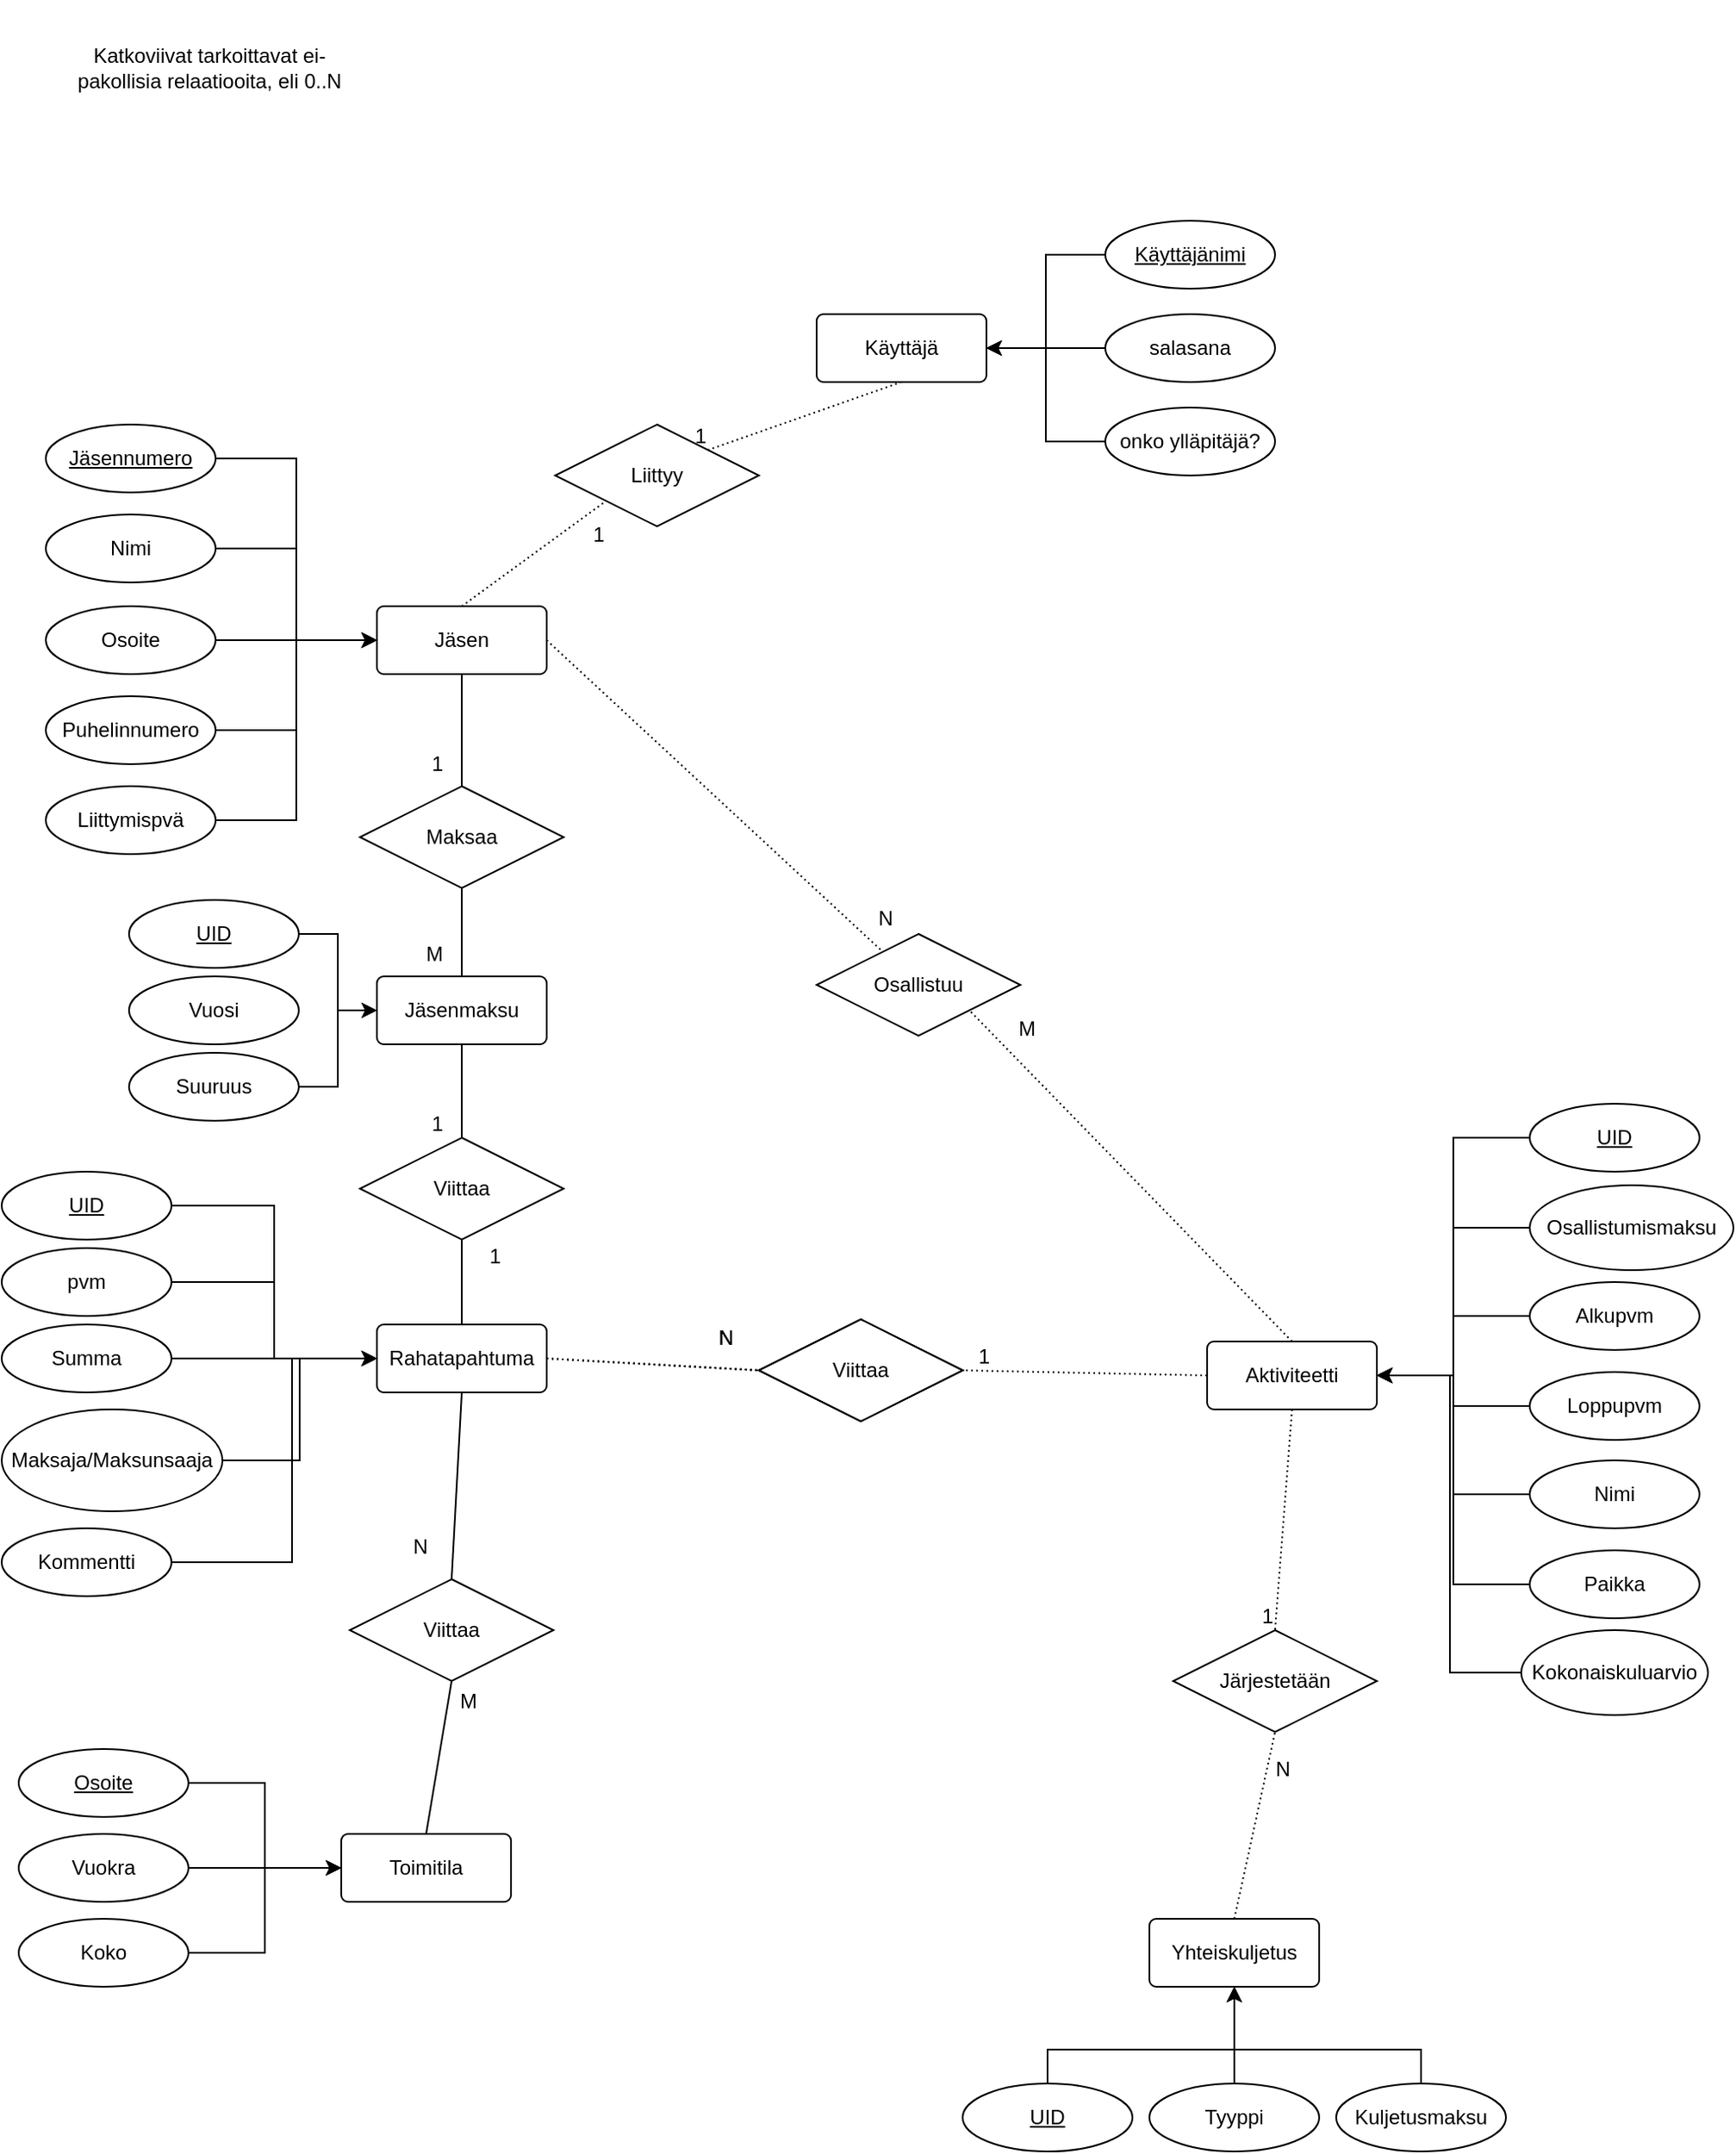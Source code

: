 <mxfile version="15.3.8" type="github">
  <diagram id="R2lEEEUBdFMjLlhIrx00" name="ER Malli">
    <mxGraphModel dx="2370" dy="1240" grid="1" gridSize="10" guides="1" tooltips="1" connect="1" arrows="1" fold="1" page="1" pageScale="1" pageWidth="1169" pageHeight="1654" math="0" shadow="0" extFonts="Permanent Marker^https://fonts.googleapis.com/css?family=Permanent+Marker">
      <root>
        <mxCell id="0" />
        <mxCell id="1" parent="0" />
        <mxCell id="zFyLHHzCs4TzFvDmoegh-64" value="Liittyy" style="shape=rhombus;perimeter=rhombusPerimeter;whiteSpace=wrap;html=1;align=center;" vertex="1" parent="1">
          <mxGeometry x="386" y="300" width="120" height="60" as="geometry" />
        </mxCell>
        <mxCell id="zFyLHHzCs4TzFvDmoegh-57" value="Viittaa" style="shape=rhombus;perimeter=rhombusPerimeter;whiteSpace=wrap;html=1;align=center;" vertex="1" parent="1">
          <mxGeometry x="265" y="980" width="120" height="60" as="geometry" />
        </mxCell>
        <mxCell id="zFyLHHzCs4TzFvDmoegh-4" value="" style="group" vertex="1" connectable="0" parent="1">
          <mxGeometry x="770" y="700" width="310" height="360" as="geometry" />
        </mxCell>
        <mxCell id="cWKgkjVp8EU27pou5Kx9-12" value="&lt;div&gt;Aktiviteetti&lt;/div&gt;" style="rounded=1;arcSize=10;whiteSpace=wrap;html=1;align=center;" parent="zFyLHHzCs4TzFvDmoegh-4" vertex="1">
          <mxGeometry y="140" width="100" height="40" as="geometry" />
        </mxCell>
        <mxCell id="cWKgkjVp8EU27pou5Kx9-54" style="edgeStyle=orthogonalEdgeStyle;rounded=0;orthogonalLoop=1;jettySize=auto;html=1;entryX=1;entryY=0.5;entryDx=0;entryDy=0;" parent="zFyLHHzCs4TzFvDmoegh-4" source="cWKgkjVp8EU27pou5Kx9-33" target="cWKgkjVp8EU27pou5Kx9-12" edge="1">
          <mxGeometry relative="1" as="geometry" />
        </mxCell>
        <mxCell id="cWKgkjVp8EU27pou5Kx9-33" value="Alkupvm" style="ellipse;whiteSpace=wrap;html=1;align=center;" parent="zFyLHHzCs4TzFvDmoegh-4" vertex="1">
          <mxGeometry x="190" y="105" width="100" height="40" as="geometry" />
        </mxCell>
        <mxCell id="cWKgkjVp8EU27pou5Kx9-55" style="edgeStyle=orthogonalEdgeStyle;rounded=0;orthogonalLoop=1;jettySize=auto;html=1;" parent="zFyLHHzCs4TzFvDmoegh-4" source="cWKgkjVp8EU27pou5Kx9-34" target="cWKgkjVp8EU27pou5Kx9-12" edge="1">
          <mxGeometry relative="1" as="geometry">
            <mxPoint x="120" y="190" as="targetPoint" />
          </mxGeometry>
        </mxCell>
        <mxCell id="cWKgkjVp8EU27pou5Kx9-34" value="Loppupvm" style="ellipse;whiteSpace=wrap;html=1;align=center;" parent="zFyLHHzCs4TzFvDmoegh-4" vertex="1">
          <mxGeometry x="190" y="158" width="100" height="40" as="geometry" />
        </mxCell>
        <mxCell id="cWKgkjVp8EU27pou5Kx9-56" style="edgeStyle=orthogonalEdgeStyle;rounded=0;orthogonalLoop=1;jettySize=auto;html=1;entryX=1;entryY=0.5;entryDx=0;entryDy=0;" parent="zFyLHHzCs4TzFvDmoegh-4" source="cWKgkjVp8EU27pou5Kx9-36" target="cWKgkjVp8EU27pou5Kx9-12" edge="1">
          <mxGeometry relative="1" as="geometry" />
        </mxCell>
        <mxCell id="cWKgkjVp8EU27pou5Kx9-36" value="Nimi" style="ellipse;whiteSpace=wrap;html=1;align=center;" parent="zFyLHHzCs4TzFvDmoegh-4" vertex="1">
          <mxGeometry x="190" y="210" width="100" height="40" as="geometry" />
        </mxCell>
        <mxCell id="cWKgkjVp8EU27pou5Kx9-57" style="edgeStyle=orthogonalEdgeStyle;rounded=0;orthogonalLoop=1;jettySize=auto;html=1;entryX=1;entryY=0.5;entryDx=0;entryDy=0;" parent="zFyLHHzCs4TzFvDmoegh-4" source="cWKgkjVp8EU27pou5Kx9-37" target="cWKgkjVp8EU27pou5Kx9-12" edge="1">
          <mxGeometry relative="1" as="geometry" />
        </mxCell>
        <mxCell id="cWKgkjVp8EU27pou5Kx9-37" value="Paikka" style="ellipse;whiteSpace=wrap;html=1;align=center;" parent="zFyLHHzCs4TzFvDmoegh-4" vertex="1">
          <mxGeometry x="190" y="263" width="100" height="40" as="geometry" />
        </mxCell>
        <mxCell id="cWKgkjVp8EU27pou5Kx9-50" style="edgeStyle=orthogonalEdgeStyle;rounded=0;orthogonalLoop=1;jettySize=auto;html=1;entryX=1;entryY=0.5;entryDx=0;entryDy=0;" parent="zFyLHHzCs4TzFvDmoegh-4" source="cWKgkjVp8EU27pou5Kx9-40" target="cWKgkjVp8EU27pou5Kx9-12" edge="1">
          <mxGeometry relative="1" as="geometry" />
        </mxCell>
        <mxCell id="cWKgkjVp8EU27pou5Kx9-40" value="&lt;div&gt;UID&lt;/div&gt;" style="ellipse;whiteSpace=wrap;html=1;align=center;fontStyle=4;" parent="zFyLHHzCs4TzFvDmoegh-4" vertex="1">
          <mxGeometry x="190" width="100" height="40" as="geometry" />
        </mxCell>
        <mxCell id="cWKgkjVp8EU27pou5Kx9-58" style="edgeStyle=orthogonalEdgeStyle;rounded=0;orthogonalLoop=1;jettySize=auto;html=1;entryX=1;entryY=0.5;entryDx=0;entryDy=0;" parent="zFyLHHzCs4TzFvDmoegh-4" source="cWKgkjVp8EU27pou5Kx9-41" target="cWKgkjVp8EU27pou5Kx9-12" edge="1">
          <mxGeometry relative="1" as="geometry">
            <Array as="points">
              <mxPoint x="143" y="335" />
              <mxPoint x="143" y="160" />
            </Array>
          </mxGeometry>
        </mxCell>
        <mxCell id="cWKgkjVp8EU27pou5Kx9-41" value="Kokonaiskuluarvio" style="ellipse;whiteSpace=wrap;html=1;align=center;" parent="zFyLHHzCs4TzFvDmoegh-4" vertex="1">
          <mxGeometry x="185" y="310" width="110" height="50" as="geometry" />
        </mxCell>
        <mxCell id="cWKgkjVp8EU27pou5Kx9-53" style="edgeStyle=orthogonalEdgeStyle;rounded=0;orthogonalLoop=1;jettySize=auto;html=1;entryX=1;entryY=0.5;entryDx=0;entryDy=0;" parent="zFyLHHzCs4TzFvDmoegh-4" source="cWKgkjVp8EU27pou5Kx9-42" target="cWKgkjVp8EU27pou5Kx9-12" edge="1">
          <mxGeometry relative="1" as="geometry" />
        </mxCell>
        <mxCell id="cWKgkjVp8EU27pou5Kx9-42" value="Osallistumismaksu" style="ellipse;whiteSpace=wrap;html=1;align=center;" parent="zFyLHHzCs4TzFvDmoegh-4" vertex="1">
          <mxGeometry x="190" y="48" width="120" height="50" as="geometry" />
        </mxCell>
        <mxCell id="zFyLHHzCs4TzFvDmoegh-6" value="" style="group" vertex="1" connectable="0" parent="1">
          <mxGeometry x="626" y="1020" width="333" height="297" as="geometry" />
        </mxCell>
        <mxCell id="zFyLHHzCs4TzFvDmoegh-17" value="" style="group" vertex="1" connectable="0" parent="zFyLHHzCs4TzFvDmoegh-6">
          <mxGeometry x="-566" y="-280" width="130" height="250" as="geometry" />
        </mxCell>
        <mxCell id="cWKgkjVp8EU27pou5Kx9-27" value="UID" style="ellipse;whiteSpace=wrap;html=1;align=center;fontStyle=4;" parent="zFyLHHzCs4TzFvDmoegh-17" vertex="1">
          <mxGeometry width="100" height="40" as="geometry" />
        </mxCell>
        <mxCell id="cWKgkjVp8EU27pou5Kx9-28" value="pvm" style="ellipse;whiteSpace=wrap;html=1;align=center;" parent="zFyLHHzCs4TzFvDmoegh-17" vertex="1">
          <mxGeometry y="45" width="100" height="40" as="geometry" />
        </mxCell>
        <mxCell id="cWKgkjVp8EU27pou5Kx9-29" value="Maksaja/Maksunsaaja" style="ellipse;whiteSpace=wrap;html=1;align=center;" parent="zFyLHHzCs4TzFvDmoegh-17" vertex="1">
          <mxGeometry y="140" width="130" height="60" as="geometry" />
        </mxCell>
        <mxCell id="cWKgkjVp8EU27pou5Kx9-30" value="Kommentti" style="ellipse;whiteSpace=wrap;html=1;align=center;" parent="zFyLHHzCs4TzFvDmoegh-17" vertex="1">
          <mxGeometry y="210" width="100" height="40" as="geometry" />
        </mxCell>
        <mxCell id="cWKgkjVp8EU27pou5Kx9-48" value="Summa" style="ellipse;whiteSpace=wrap;html=1;align=center;" parent="zFyLHHzCs4TzFvDmoegh-17" vertex="1">
          <mxGeometry y="90" width="100" height="40" as="geometry" />
        </mxCell>
        <mxCell id="zFyLHHzCs4TzFvDmoegh-11" value="Järjestetään" style="shape=rhombus;perimeter=rhombusPerimeter;whiteSpace=wrap;html=1;align=center;" vertex="1" parent="zFyLHHzCs4TzFvDmoegh-6">
          <mxGeometry x="124" y="-10" width="120" height="60" as="geometry" />
        </mxCell>
        <mxCell id="zFyLHHzCs4TzFvDmoegh-5" value="" style="group" vertex="1" connectable="0" parent="zFyLHHzCs4TzFvDmoegh-6">
          <mxGeometry y="160" width="320" height="137" as="geometry" />
        </mxCell>
        <mxCell id="cWKgkjVp8EU27pou5Kx9-32" value="Yhteiskuljetus" style="rounded=1;arcSize=10;whiteSpace=wrap;html=1;align=center;" parent="zFyLHHzCs4TzFvDmoegh-5" vertex="1">
          <mxGeometry x="110" width="100" height="40" as="geometry" />
        </mxCell>
        <mxCell id="zFyLHHzCs4TzFvDmoegh-3" style="edgeStyle=orthogonalEdgeStyle;rounded=0;orthogonalLoop=1;jettySize=auto;html=1;entryX=0.5;entryY=1;entryDx=0;entryDy=0;" edge="1" parent="zFyLHHzCs4TzFvDmoegh-5" source="cWKgkjVp8EU27pou5Kx9-38" target="cWKgkjVp8EU27pou5Kx9-32">
          <mxGeometry relative="1" as="geometry" />
        </mxCell>
        <mxCell id="cWKgkjVp8EU27pou5Kx9-38" value="&lt;div&gt;Tyyppi&lt;/div&gt;" style="ellipse;whiteSpace=wrap;html=1;align=center;direction=west;" parent="zFyLHHzCs4TzFvDmoegh-5" vertex="1">
          <mxGeometry x="110" y="97" width="100" height="40" as="geometry" />
        </mxCell>
        <mxCell id="zFyLHHzCs4TzFvDmoegh-2" style="edgeStyle=orthogonalEdgeStyle;rounded=0;orthogonalLoop=1;jettySize=auto;html=1;entryX=0.5;entryY=1;entryDx=0;entryDy=0;" edge="1" parent="zFyLHHzCs4TzFvDmoegh-5" source="cWKgkjVp8EU27pou5Kx9-39" target="cWKgkjVp8EU27pou5Kx9-32">
          <mxGeometry relative="1" as="geometry">
            <Array as="points">
              <mxPoint x="50" y="77" />
              <mxPoint x="160" y="77" />
            </Array>
          </mxGeometry>
        </mxCell>
        <mxCell id="cWKgkjVp8EU27pou5Kx9-39" value="UID" style="ellipse;whiteSpace=wrap;html=1;align=center;fontStyle=4;direction=west;" parent="zFyLHHzCs4TzFvDmoegh-5" vertex="1">
          <mxGeometry y="97" width="100" height="40" as="geometry" />
        </mxCell>
        <mxCell id="zFyLHHzCs4TzFvDmoegh-1" style="edgeStyle=orthogonalEdgeStyle;rounded=0;orthogonalLoop=1;jettySize=auto;html=1;entryX=0.5;entryY=1;entryDx=0;entryDy=0;" edge="1" parent="zFyLHHzCs4TzFvDmoegh-5" source="cWKgkjVp8EU27pou5Kx9-43" target="cWKgkjVp8EU27pou5Kx9-32">
          <mxGeometry relative="1" as="geometry">
            <Array as="points">
              <mxPoint x="270" y="77" />
              <mxPoint x="160" y="77" />
            </Array>
          </mxGeometry>
        </mxCell>
        <mxCell id="cWKgkjVp8EU27pou5Kx9-43" value="Kuljetusmaksu" style="ellipse;whiteSpace=wrap;html=1;align=center;direction=west;" parent="zFyLHHzCs4TzFvDmoegh-5" vertex="1">
          <mxGeometry x="220" y="97" width="100" height="40" as="geometry" />
        </mxCell>
        <mxCell id="zFyLHHzCs4TzFvDmoegh-12" value="" style="endArrow=none;html=1;rounded=0;dashed=1;dashPattern=1 2;exitX=0.5;exitY=0;exitDx=0;exitDy=0;entryX=0.5;entryY=1;entryDx=0;entryDy=0;" edge="1" parent="zFyLHHzCs4TzFvDmoegh-6" source="cWKgkjVp8EU27pou5Kx9-32" target="zFyLHHzCs4TzFvDmoegh-11">
          <mxGeometry relative="1" as="geometry">
            <mxPoint x="-141" y="30" as="sourcePoint" />
            <mxPoint x="-81" y="40" as="targetPoint" />
          </mxGeometry>
        </mxCell>
        <mxCell id="zFyLHHzCs4TzFvDmoegh-13" value="N" style="resizable=0;html=1;align=right;verticalAlign=bottom;" connectable="0" vertex="1" parent="zFyLHHzCs4TzFvDmoegh-12">
          <mxGeometry x="1" relative="1" as="geometry">
            <mxPoint x="10" y="30" as="offset" />
          </mxGeometry>
        </mxCell>
        <mxCell id="zFyLHHzCs4TzFvDmoegh-14" value="" style="endArrow=none;html=1;rounded=0;dashed=1;dashPattern=1 2;entryX=0.5;entryY=0;entryDx=0;entryDy=0;exitX=0.5;exitY=1;exitDx=0;exitDy=0;" edge="1" parent="1" source="cWKgkjVp8EU27pou5Kx9-12" target="zFyLHHzCs4TzFvDmoegh-11">
          <mxGeometry relative="1" as="geometry">
            <mxPoint x="605" y="910" as="sourcePoint" />
            <mxPoint x="765" y="910" as="targetPoint" />
          </mxGeometry>
        </mxCell>
        <mxCell id="zFyLHHzCs4TzFvDmoegh-15" value="1" style="resizable=0;html=1;align=right;verticalAlign=bottom;" connectable="0" vertex="1" parent="zFyLHHzCs4TzFvDmoegh-14">
          <mxGeometry x="1" relative="1" as="geometry" />
        </mxCell>
        <mxCell id="cWKgkjVp8EU27pou5Kx9-11" value="&lt;div&gt;Rahatapahtuma&lt;/div&gt;" style="rounded=1;arcSize=10;whiteSpace=wrap;html=1;align=center;" parent="1" vertex="1">
          <mxGeometry x="281" y="830" width="100" height="40" as="geometry" />
        </mxCell>
        <mxCell id="cWKgkjVp8EU27pou5Kx9-85" style="edgeStyle=orthogonalEdgeStyle;rounded=0;orthogonalLoop=1;jettySize=auto;html=1;entryX=0;entryY=0.5;entryDx=0;entryDy=0;" parent="1" source="cWKgkjVp8EU27pou5Kx9-27" target="cWKgkjVp8EU27pou5Kx9-11" edge="1">
          <mxGeometry relative="1" as="geometry" />
        </mxCell>
        <mxCell id="cWKgkjVp8EU27pou5Kx9-83" style="edgeStyle=orthogonalEdgeStyle;rounded=0;orthogonalLoop=1;jettySize=auto;html=1;entryX=0;entryY=0.5;entryDx=0;entryDy=0;" parent="1" source="cWKgkjVp8EU27pou5Kx9-28" target="cWKgkjVp8EU27pou5Kx9-11" edge="1">
          <mxGeometry relative="1" as="geometry" />
        </mxCell>
        <mxCell id="cWKgkjVp8EU27pou5Kx9-81" style="edgeStyle=orthogonalEdgeStyle;rounded=0;orthogonalLoop=1;jettySize=auto;html=1;entryX=0;entryY=0.5;entryDx=0;entryDy=0;" parent="1" source="cWKgkjVp8EU27pou5Kx9-29" target="cWKgkjVp8EU27pou5Kx9-11" edge="1">
          <mxGeometry relative="1" as="geometry" />
        </mxCell>
        <mxCell id="cWKgkjVp8EU27pou5Kx9-80" style="edgeStyle=orthogonalEdgeStyle;rounded=0;orthogonalLoop=1;jettySize=auto;html=1;entryX=0;entryY=0.5;entryDx=0;entryDy=0;" parent="1" source="cWKgkjVp8EU27pou5Kx9-30" target="cWKgkjVp8EU27pou5Kx9-11" edge="1">
          <mxGeometry relative="1" as="geometry">
            <mxPoint x="241" y="890" as="targetPoint" />
            <Array as="points">
              <mxPoint x="231" y="970" />
              <mxPoint x="231" y="850" />
            </Array>
          </mxGeometry>
        </mxCell>
        <mxCell id="cWKgkjVp8EU27pou5Kx9-84" style="edgeStyle=orthogonalEdgeStyle;rounded=0;orthogonalLoop=1;jettySize=auto;html=1;entryX=0;entryY=0.5;entryDx=0;entryDy=0;" parent="1" source="cWKgkjVp8EU27pou5Kx9-48" target="cWKgkjVp8EU27pou5Kx9-11" edge="1">
          <mxGeometry relative="1" as="geometry" />
        </mxCell>
        <mxCell id="zFyLHHzCs4TzFvDmoegh-18" value="Viittaa" style="shape=rhombus;perimeter=rhombusPerimeter;whiteSpace=wrap;html=1;align=center;" vertex="1" parent="1">
          <mxGeometry x="506" y="827" width="120" height="60" as="geometry" />
        </mxCell>
        <mxCell id="zFyLHHzCs4TzFvDmoegh-19" value="" style="endArrow=none;html=1;rounded=0;dashed=1;dashPattern=1 2;entryX=0;entryY=0.5;entryDx=0;entryDy=0;exitX=1;exitY=0.5;exitDx=0;exitDy=0;" edge="1" parent="1" source="cWKgkjVp8EU27pou5Kx9-11" target="zFyLHHzCs4TzFvDmoegh-18">
          <mxGeometry relative="1" as="geometry">
            <mxPoint x="360" y="920" as="sourcePoint" />
            <mxPoint x="520" y="920" as="targetPoint" />
          </mxGeometry>
        </mxCell>
        <mxCell id="zFyLHHzCs4TzFvDmoegh-20" value="N" style="resizable=0;html=1;align=right;verticalAlign=bottom;" connectable="0" vertex="1" parent="zFyLHHzCs4TzFvDmoegh-19">
          <mxGeometry x="1" relative="1" as="geometry">
            <mxPoint x="-14" y="-10" as="offset" />
          </mxGeometry>
        </mxCell>
        <mxCell id="zFyLHHzCs4TzFvDmoegh-21" value="" style="endArrow=none;html=1;rounded=0;dashed=1;dashPattern=1 2;entryX=1;entryY=0.5;entryDx=0;entryDy=0;exitX=0;exitY=0.5;exitDx=0;exitDy=0;" edge="1" parent="1" source="cWKgkjVp8EU27pou5Kx9-12" target="zFyLHHzCs4TzFvDmoegh-18">
          <mxGeometry relative="1" as="geometry">
            <mxPoint x="610" y="910" as="sourcePoint" />
            <mxPoint x="770" y="910" as="targetPoint" />
          </mxGeometry>
        </mxCell>
        <mxCell id="zFyLHHzCs4TzFvDmoegh-22" value="1" style="resizable=0;html=1;align=right;verticalAlign=bottom;" connectable="0" vertex="1" parent="zFyLHHzCs4TzFvDmoegh-21">
          <mxGeometry x="1" relative="1" as="geometry">
            <mxPoint x="16" as="offset" />
          </mxGeometry>
        </mxCell>
        <mxCell id="zFyLHHzCs4TzFvDmoegh-23" style="edgeStyle=orthogonalEdgeStyle;rounded=0;orthogonalLoop=1;jettySize=auto;html=1;entryX=0;entryY=0.5;entryDx=0;entryDy=0;" edge="1" parent="1" source="cWKgkjVp8EU27pou5Kx9-47" target="cWKgkjVp8EU27pou5Kx9-44">
          <mxGeometry relative="1" as="geometry" />
        </mxCell>
        <mxCell id="cWKgkjVp8EU27pou5Kx9-47" value="&lt;div&gt;Suuruus&lt;/div&gt;" style="ellipse;whiteSpace=wrap;html=1;align=center;" parent="1" vertex="1">
          <mxGeometry x="135" y="670" width="100" height="40" as="geometry" />
        </mxCell>
        <mxCell id="zFyLHHzCs4TzFvDmoegh-24" style="edgeStyle=orthogonalEdgeStyle;rounded=0;orthogonalLoop=1;jettySize=auto;html=1;entryX=0;entryY=0.5;entryDx=0;entryDy=0;" edge="1" parent="1" source="cWKgkjVp8EU27pou5Kx9-46" target="cWKgkjVp8EU27pou5Kx9-44">
          <mxGeometry relative="1" as="geometry" />
        </mxCell>
        <mxCell id="cWKgkjVp8EU27pou5Kx9-46" value="UID" style="ellipse;whiteSpace=wrap;html=1;align=center;fontStyle=4;" parent="1" vertex="1">
          <mxGeometry x="135" y="580" width="100" height="40" as="geometry" />
        </mxCell>
        <mxCell id="zFyLHHzCs4TzFvDmoegh-62" style="edgeStyle=orthogonalEdgeStyle;rounded=0;orthogonalLoop=1;jettySize=auto;html=1;entryX=1;entryY=0.5;entryDx=0;entryDy=0;strokeColor=default;" edge="1" parent="1" source="cWKgkjVp8EU27pou5Kx9-14" target="cWKgkjVp8EU27pou5Kx9-9">
          <mxGeometry relative="1" as="geometry" />
        </mxCell>
        <mxCell id="cWKgkjVp8EU27pou5Kx9-14" value="&lt;div&gt;Käyttäjänimi&lt;/div&gt;" style="ellipse;whiteSpace=wrap;html=1;align=center;fontStyle=4;" parent="1" vertex="1">
          <mxGeometry x="710" y="180" width="100" height="40" as="geometry" />
        </mxCell>
        <mxCell id="zFyLHHzCs4TzFvDmoegh-60" style="edgeStyle=orthogonalEdgeStyle;rounded=0;orthogonalLoop=1;jettySize=auto;html=1;entryX=1;entryY=0.5;entryDx=0;entryDy=0;strokeColor=default;" edge="1" parent="1" source="cWKgkjVp8EU27pou5Kx9-19" target="cWKgkjVp8EU27pou5Kx9-9">
          <mxGeometry relative="1" as="geometry" />
        </mxCell>
        <mxCell id="cWKgkjVp8EU27pou5Kx9-19" value="&lt;div&gt;salasana&lt;/div&gt;" style="ellipse;whiteSpace=wrap;html=1;align=center;" parent="1" vertex="1">
          <mxGeometry x="710" y="235" width="100" height="40" as="geometry" />
        </mxCell>
        <mxCell id="zFyLHHzCs4TzFvDmoegh-63" style="edgeStyle=orthogonalEdgeStyle;rounded=0;orthogonalLoop=1;jettySize=auto;html=1;entryX=1;entryY=0.5;entryDx=0;entryDy=0;strokeColor=default;" edge="1" parent="1" source="cWKgkjVp8EU27pou5Kx9-20" target="cWKgkjVp8EU27pou5Kx9-9">
          <mxGeometry relative="1" as="geometry" />
        </mxCell>
        <mxCell id="cWKgkjVp8EU27pou5Kx9-20" value="onko ylläpitäjä?" style="ellipse;whiteSpace=wrap;html=1;align=center;" parent="1" vertex="1">
          <mxGeometry x="710" y="290" width="100" height="40" as="geometry" />
        </mxCell>
        <mxCell id="zFyLHHzCs4TzFvDmoegh-27" value="Viittaa" style="shape=rhombus;perimeter=rhombusPerimeter;whiteSpace=wrap;html=1;align=center;" vertex="1" parent="1">
          <mxGeometry x="271" y="720" width="120" height="60" as="geometry" />
        </mxCell>
        <mxCell id="zFyLHHzCs4TzFvDmoegh-28" value="" style="endArrow=none;html=1;rounded=0;entryX=0.5;entryY=0;entryDx=0;entryDy=0;exitX=0.5;exitY=1;exitDx=0;exitDy=0;" edge="1" parent="1" target="zFyLHHzCs4TzFvDmoegh-27" source="cWKgkjVp8EU27pou5Kx9-44">
          <mxGeometry relative="1" as="geometry">
            <mxPoint x="340" y="713" as="sourcePoint" />
            <mxPoint x="479" y="783" as="targetPoint" />
          </mxGeometry>
        </mxCell>
        <mxCell id="zFyLHHzCs4TzFvDmoegh-29" value="1" style="resizable=0;html=1;align=right;verticalAlign=bottom;" connectable="0" vertex="1" parent="zFyLHHzCs4TzFvDmoegh-28">
          <mxGeometry x="1" relative="1" as="geometry">
            <mxPoint x="-11" as="offset" />
          </mxGeometry>
        </mxCell>
        <mxCell id="zFyLHHzCs4TzFvDmoegh-33" value="Vuosi" style="ellipse;whiteSpace=wrap;html=1;align=center;" vertex="1" parent="1">
          <mxGeometry x="135" y="625" width="100" height="40" as="geometry" />
        </mxCell>
        <mxCell id="zFyLHHzCs4TzFvDmoegh-34" value="" style="endArrow=none;html=1;rounded=0;entryX=0.5;entryY=1;entryDx=0;entryDy=0;exitX=0.5;exitY=0;exitDx=0;exitDy=0;" edge="1" parent="1" source="cWKgkjVp8EU27pou5Kx9-11" target="zFyLHHzCs4TzFvDmoegh-27">
          <mxGeometry relative="1" as="geometry">
            <mxPoint x="325.5" y="815" as="sourcePoint" />
            <mxPoint x="336.5" y="795" as="targetPoint" />
          </mxGeometry>
        </mxCell>
        <mxCell id="zFyLHHzCs4TzFvDmoegh-35" value="1" style="resizable=0;html=1;align=right;verticalAlign=bottom;" connectable="0" vertex="1" parent="zFyLHHzCs4TzFvDmoegh-34">
          <mxGeometry x="1" relative="1" as="geometry">
            <mxPoint x="23" y="18" as="offset" />
          </mxGeometry>
        </mxCell>
        <mxCell id="zFyLHHzCs4TzFvDmoegh-36" value="" style="endArrow=none;html=1;rounded=0;entryX=0.5;entryY=0;entryDx=0;entryDy=0;exitX=0.5;exitY=1;exitDx=0;exitDy=0;" edge="1" parent="1" source="zFyLHHzCs4TzFvDmoegh-32" target="cWKgkjVp8EU27pou5Kx9-44">
          <mxGeometry relative="1" as="geometry">
            <mxPoint x="380.43" y="565" as="sourcePoint" />
            <mxPoint x="380.43" y="620" as="targetPoint" />
          </mxGeometry>
        </mxCell>
        <mxCell id="zFyLHHzCs4TzFvDmoegh-37" value="M" style="resizable=0;html=1;align=right;verticalAlign=bottom;" connectable="0" vertex="1" parent="zFyLHHzCs4TzFvDmoegh-36">
          <mxGeometry x="1" relative="1" as="geometry">
            <mxPoint x="-11" y="-5" as="offset" />
          </mxGeometry>
        </mxCell>
        <mxCell id="cWKgkjVp8EU27pou5Kx9-44" value="Jäsenmaksu" style="rounded=1;arcSize=10;whiteSpace=wrap;html=1;align=center;" parent="1" vertex="1">
          <mxGeometry x="281" y="625" width="100" height="40" as="geometry" />
        </mxCell>
        <mxCell id="zFyLHHzCs4TzFvDmoegh-40" value="&lt;div&gt;Osallistuu&lt;/div&gt;" style="shape=rhombus;perimeter=rhombusPerimeter;whiteSpace=wrap;html=1;align=center;" vertex="1" parent="1">
          <mxGeometry x="540" y="600" width="120" height="60" as="geometry" />
        </mxCell>
        <mxCell id="zFyLHHzCs4TzFvDmoegh-41" value="" style="endArrow=none;html=1;rounded=0;dashed=1;dashPattern=1 2;exitX=1;exitY=0.5;exitDx=0;exitDy=0;" edge="1" parent="1" source="cWKgkjVp8EU27pou5Kx9-10" target="zFyLHHzCs4TzFvDmoegh-40">
          <mxGeometry relative="1" as="geometry">
            <mxPoint x="440" y="520" as="sourcePoint" />
            <mxPoint x="600" y="520" as="targetPoint" />
          </mxGeometry>
        </mxCell>
        <mxCell id="zFyLHHzCs4TzFvDmoegh-42" value="N" style="resizable=0;html=1;align=right;verticalAlign=bottom;" connectable="0" vertex="1" parent="zFyLHHzCs4TzFvDmoegh-41">
          <mxGeometry x="1" relative="1" as="geometry">
            <mxPoint x="6" y="-11" as="offset" />
          </mxGeometry>
        </mxCell>
        <mxCell id="zFyLHHzCs4TzFvDmoegh-43" value="" style="endArrow=none;html=1;rounded=0;dashed=1;dashPattern=1 2;exitX=0.5;exitY=0;exitDx=0;exitDy=0;entryX=1;entryY=1;entryDx=0;entryDy=0;" edge="1" parent="1" source="cWKgkjVp8EU27pou5Kx9-12" target="zFyLHHzCs4TzFvDmoegh-40">
          <mxGeometry relative="1" as="geometry">
            <mxPoint x="580" y="710" as="sourcePoint" />
            <mxPoint x="740" y="710" as="targetPoint" />
          </mxGeometry>
        </mxCell>
        <mxCell id="zFyLHHzCs4TzFvDmoegh-44" value="M" style="resizable=0;html=1;align=right;verticalAlign=bottom;" connectable="0" vertex="1" parent="zFyLHHzCs4TzFvDmoegh-43">
          <mxGeometry x="1" relative="1" as="geometry">
            <mxPoint x="40" y="20" as="offset" />
          </mxGeometry>
        </mxCell>
        <mxCell id="zFyLHHzCs4TzFvDmoegh-45" value="Katkoviivat tarkoittavat ei-pakollisia relaatiooita, eli 0..N" style="text;html=1;strokeColor=none;fillColor=none;align=center;verticalAlign=middle;whiteSpace=wrap;rounded=0;" vertex="1" parent="1">
          <mxGeometry x="95" y="50" width="175" height="80" as="geometry" />
        </mxCell>
        <mxCell id="cWKgkjVp8EU27pou5Kx9-13" value="&lt;div&gt;Toimitila&lt;/div&gt;" style="rounded=1;arcSize=10;whiteSpace=wrap;html=1;align=center;" parent="1" vertex="1">
          <mxGeometry x="260" y="1130" width="100" height="40" as="geometry" />
        </mxCell>
        <mxCell id="zFyLHHzCs4TzFvDmoegh-47" style="edgeStyle=orthogonalEdgeStyle;rounded=0;orthogonalLoop=1;jettySize=auto;html=1;entryX=0;entryY=0.5;entryDx=0;entryDy=0;" edge="1" parent="1" source="cWKgkjVp8EU27pou5Kx9-62" target="cWKgkjVp8EU27pou5Kx9-13">
          <mxGeometry relative="1" as="geometry" />
        </mxCell>
        <mxCell id="cWKgkjVp8EU27pou5Kx9-62" value="Osoite" style="ellipse;whiteSpace=wrap;html=1;align=center;fontStyle=4;" parent="1" vertex="1">
          <mxGeometry x="70" y="1080" width="100" height="40" as="geometry" />
        </mxCell>
        <mxCell id="zFyLHHzCs4TzFvDmoegh-48" style="edgeStyle=orthogonalEdgeStyle;rounded=0;orthogonalLoop=1;jettySize=auto;html=1;entryX=0;entryY=0.5;entryDx=0;entryDy=0;" edge="1" parent="1" source="cWKgkjVp8EU27pou5Kx9-63" target="cWKgkjVp8EU27pou5Kx9-13">
          <mxGeometry relative="1" as="geometry" />
        </mxCell>
        <mxCell id="cWKgkjVp8EU27pou5Kx9-63" value="Vuokra" style="ellipse;whiteSpace=wrap;html=1;align=center;" parent="1" vertex="1">
          <mxGeometry x="70" y="1130" width="100" height="40" as="geometry" />
        </mxCell>
        <mxCell id="zFyLHHzCs4TzFvDmoegh-46" style="edgeStyle=orthogonalEdgeStyle;rounded=0;orthogonalLoop=1;jettySize=auto;html=1;entryX=0;entryY=0.5;entryDx=0;entryDy=0;" edge="1" parent="1" source="cWKgkjVp8EU27pou5Kx9-64" target="cWKgkjVp8EU27pou5Kx9-13">
          <mxGeometry relative="1" as="geometry" />
        </mxCell>
        <mxCell id="cWKgkjVp8EU27pou5Kx9-64" value="Koko" style="ellipse;whiteSpace=wrap;html=1;align=center;" parent="1" vertex="1">
          <mxGeometry x="70" y="1180" width="100" height="40" as="geometry" />
        </mxCell>
        <mxCell id="zFyLHHzCs4TzFvDmoegh-49" value="Viittaa" style="shape=rhombus;perimeter=rhombusPerimeter;whiteSpace=wrap;html=1;align=center;" vertex="1" parent="1">
          <mxGeometry x="506" y="827" width="120" height="60" as="geometry" />
        </mxCell>
        <mxCell id="zFyLHHzCs4TzFvDmoegh-50" value="" style="endArrow=none;html=1;rounded=0;dashed=1;dashPattern=1 2;entryX=0;entryY=0.5;entryDx=0;entryDy=0;exitX=1;exitY=0.5;exitDx=0;exitDy=0;" edge="1" target="zFyLHHzCs4TzFvDmoegh-49" parent="1">
          <mxGeometry relative="1" as="geometry">
            <mxPoint x="381" y="850" as="sourcePoint" />
            <mxPoint x="520" y="920" as="targetPoint" />
          </mxGeometry>
        </mxCell>
        <mxCell id="zFyLHHzCs4TzFvDmoegh-51" value="N" style="resizable=0;html=1;align=right;verticalAlign=bottom;" connectable="0" vertex="1" parent="zFyLHHzCs4TzFvDmoegh-50">
          <mxGeometry x="1" relative="1" as="geometry">
            <mxPoint x="-14" y="-10" as="offset" />
          </mxGeometry>
        </mxCell>
        <mxCell id="zFyLHHzCs4TzFvDmoegh-52" value="Viittaa" style="shape=rhombus;perimeter=rhombusPerimeter;whiteSpace=wrap;html=1;align=center;" vertex="1" parent="1">
          <mxGeometry x="506" y="827" width="120" height="60" as="geometry" />
        </mxCell>
        <mxCell id="zFyLHHzCs4TzFvDmoegh-53" value="" style="endArrow=none;html=1;rounded=0;dashed=1;dashPattern=1 2;entryX=0;entryY=0.5;entryDx=0;entryDy=0;exitX=1;exitY=0.5;exitDx=0;exitDy=0;" edge="1" target="zFyLHHzCs4TzFvDmoegh-52" parent="1">
          <mxGeometry relative="1" as="geometry">
            <mxPoint x="381" y="850" as="sourcePoint" />
            <mxPoint x="520" y="920" as="targetPoint" />
          </mxGeometry>
        </mxCell>
        <mxCell id="zFyLHHzCs4TzFvDmoegh-54" value="N" style="resizable=0;html=1;align=right;verticalAlign=bottom;" connectable="0" vertex="1" parent="zFyLHHzCs4TzFvDmoegh-53">
          <mxGeometry x="1" relative="1" as="geometry">
            <mxPoint x="-14" y="-10" as="offset" />
          </mxGeometry>
        </mxCell>
        <mxCell id="zFyLHHzCs4TzFvDmoegh-55" value="" style="endArrow=none;html=1;rounded=0;entryX=0.5;entryY=1;entryDx=0;entryDy=0;exitX=0.5;exitY=0;exitDx=0;exitDy=0;strokeColor=default;" edge="1" parent="1" source="cWKgkjVp8EU27pou5Kx9-13" target="zFyLHHzCs4TzFvDmoegh-57">
          <mxGeometry relative="1" as="geometry">
            <mxPoint x="529" y="1013" as="sourcePoint" />
            <mxPoint x="385" y="1010" as="targetPoint" />
          </mxGeometry>
        </mxCell>
        <mxCell id="zFyLHHzCs4TzFvDmoegh-56" value="M" style="resizable=0;html=1;align=right;verticalAlign=bottom;" connectable="0" vertex="1" parent="zFyLHHzCs4TzFvDmoegh-55">
          <mxGeometry x="1" relative="1" as="geometry">
            <mxPoint x="16" y="20" as="offset" />
          </mxGeometry>
        </mxCell>
        <mxCell id="zFyLHHzCs4TzFvDmoegh-58" value="" style="endArrow=none;html=1;rounded=0;entryX=0.5;entryY=0;entryDx=0;entryDy=0;exitX=0.5;exitY=1;exitDx=0;exitDy=0;" edge="1" parent="1" target="zFyLHHzCs4TzFvDmoegh-57" source="cWKgkjVp8EU27pou5Kx9-11">
          <mxGeometry relative="1" as="geometry">
            <mxPoint x="140" y="1003" as="sourcePoint" />
            <mxPoint x="279" y="1073" as="targetPoint" />
          </mxGeometry>
        </mxCell>
        <mxCell id="zFyLHHzCs4TzFvDmoegh-59" value="N" style="resizable=0;html=1;align=right;verticalAlign=bottom;" connectable="0" vertex="1" parent="zFyLHHzCs4TzFvDmoegh-58">
          <mxGeometry x="1" relative="1" as="geometry">
            <mxPoint x="-14" y="-10" as="offset" />
          </mxGeometry>
        </mxCell>
        <mxCell id="cWKgkjVp8EU27pou5Kx9-9" value="&lt;div&gt;Käyttäjä&lt;/div&gt;" style="rounded=1;arcSize=10;whiteSpace=wrap;html=1;align=center;" parent="1" vertex="1">
          <mxGeometry x="540" y="235" width="100" height="40" as="geometry" />
        </mxCell>
        <mxCell id="zFyLHHzCs4TzFvDmoegh-65" value="" style="endArrow=none;html=1;rounded=0;dashed=1;dashPattern=1 2;strokeColor=default;exitX=0.5;exitY=1;exitDx=0;exitDy=0;entryX=1;entryY=0;entryDx=0;entryDy=0;" edge="1" parent="1" source="cWKgkjVp8EU27pou5Kx9-9" target="zFyLHHzCs4TzFvDmoegh-64">
          <mxGeometry relative="1" as="geometry">
            <mxPoint x="500" y="300" as="sourcePoint" />
            <mxPoint x="660" y="300" as="targetPoint" />
          </mxGeometry>
        </mxCell>
        <mxCell id="zFyLHHzCs4TzFvDmoegh-66" value="1" style="resizable=0;html=1;align=right;verticalAlign=bottom;" connectable="0" vertex="1" parent="zFyLHHzCs4TzFvDmoegh-65">
          <mxGeometry x="1" relative="1" as="geometry" />
        </mxCell>
        <mxCell id="cWKgkjVp8EU27pou5Kx9-10" value="&lt;div&gt;Jäsen&lt;/div&gt;" style="rounded=1;arcSize=10;whiteSpace=wrap;html=1;align=center;" parent="1" vertex="1">
          <mxGeometry x="281" y="407" width="100" height="40" as="geometry" />
        </mxCell>
        <mxCell id="cWKgkjVp8EU27pou5Kx9-77" style="edgeStyle=orthogonalEdgeStyle;rounded=0;orthogonalLoop=1;jettySize=auto;html=1;entryX=0;entryY=0.5;entryDx=0;entryDy=0;" parent="1" source="cWKgkjVp8EU27pou5Kx9-22" target="cWKgkjVp8EU27pou5Kx9-10" edge="1">
          <mxGeometry x="86" y="300" as="geometry" />
        </mxCell>
        <mxCell id="cWKgkjVp8EU27pou5Kx9-22" value="Jäsennumero" style="ellipse;whiteSpace=wrap;html=1;align=center;fontStyle=4;" parent="1" vertex="1">
          <mxGeometry x="86" y="300" width="100" height="40" as="geometry" />
        </mxCell>
        <mxCell id="cWKgkjVp8EU27pou5Kx9-75" style="edgeStyle=orthogonalEdgeStyle;rounded=0;orthogonalLoop=1;jettySize=auto;html=1;entryX=0;entryY=0.5;entryDx=0;entryDy=0;" parent="1" source="cWKgkjVp8EU27pou5Kx9-23" target="cWKgkjVp8EU27pou5Kx9-10" edge="1">
          <mxGeometry x="86" y="300" as="geometry" />
        </mxCell>
        <mxCell id="cWKgkjVp8EU27pou5Kx9-23" value="Osoite" style="ellipse;whiteSpace=wrap;html=1;align=center;" parent="1" vertex="1">
          <mxGeometry x="86" y="407" width="100" height="40" as="geometry" />
        </mxCell>
        <mxCell id="cWKgkjVp8EU27pou5Kx9-76" style="edgeStyle=orthogonalEdgeStyle;rounded=0;orthogonalLoop=1;jettySize=auto;html=1;entryX=0;entryY=0.5;entryDx=0;entryDy=0;" parent="1" source="cWKgkjVp8EU27pou5Kx9-24" target="cWKgkjVp8EU27pou5Kx9-10" edge="1">
          <mxGeometry x="86" y="300" as="geometry" />
        </mxCell>
        <mxCell id="cWKgkjVp8EU27pou5Kx9-24" value="Nimi" style="ellipse;whiteSpace=wrap;html=1;align=center;" parent="1" vertex="1">
          <mxGeometry x="86" y="353" width="100" height="40" as="geometry" />
        </mxCell>
        <mxCell id="cWKgkjVp8EU27pou5Kx9-73" style="edgeStyle=orthogonalEdgeStyle;rounded=0;orthogonalLoop=1;jettySize=auto;html=1;entryX=0;entryY=0.5;entryDx=0;entryDy=0;" parent="1" source="cWKgkjVp8EU27pou5Kx9-25" target="cWKgkjVp8EU27pou5Kx9-10" edge="1">
          <mxGeometry x="86" y="300" as="geometry" />
        </mxCell>
        <mxCell id="cWKgkjVp8EU27pou5Kx9-25" value="Puhelinnumero" style="ellipse;whiteSpace=wrap;html=1;align=center;" parent="1" vertex="1">
          <mxGeometry x="86" y="460" width="100" height="40" as="geometry" />
        </mxCell>
        <mxCell id="cWKgkjVp8EU27pou5Kx9-72" style="edgeStyle=orthogonalEdgeStyle;rounded=0;orthogonalLoop=1;jettySize=auto;html=1;entryX=0;entryY=0.5;entryDx=0;entryDy=0;" parent="1" source="cWKgkjVp8EU27pou5Kx9-26" target="cWKgkjVp8EU27pou5Kx9-10" edge="1">
          <mxGeometry x="86" y="300" as="geometry" />
        </mxCell>
        <mxCell id="cWKgkjVp8EU27pou5Kx9-26" value="Liittymispvä" style="ellipse;whiteSpace=wrap;html=1;align=center;" parent="1" vertex="1">
          <mxGeometry x="86" y="513" width="100" height="40" as="geometry" />
        </mxCell>
        <mxCell id="zFyLHHzCs4TzFvDmoegh-32" value="Maksaa" style="shape=rhombus;perimeter=rhombusPerimeter;whiteSpace=wrap;html=1;align=center;" vertex="1" parent="1">
          <mxGeometry x="271" y="513" width="120" height="60" as="geometry" />
        </mxCell>
        <mxCell id="zFyLHHzCs4TzFvDmoegh-38" value="" style="endArrow=none;html=1;rounded=0;entryX=0.5;entryY=0;entryDx=0;entryDy=0;exitX=0.5;exitY=1;exitDx=0;exitDy=0;" edge="1" parent="1" source="cWKgkjVp8EU27pou5Kx9-10" target="zFyLHHzCs4TzFvDmoegh-32">
          <mxGeometry x="86" y="300" as="geometry">
            <mxPoint x="341" y="583" as="sourcePoint" />
            <mxPoint x="341" y="635" as="targetPoint" />
          </mxGeometry>
        </mxCell>
        <mxCell id="zFyLHHzCs4TzFvDmoegh-39" value="1" style="resizable=0;html=1;align=right;verticalAlign=bottom;" connectable="0" vertex="1" parent="zFyLHHzCs4TzFvDmoegh-38">
          <mxGeometry x="1" relative="1" as="geometry">
            <mxPoint x="-11" y="-5" as="offset" />
          </mxGeometry>
        </mxCell>
        <mxCell id="zFyLHHzCs4TzFvDmoegh-67" value="" style="endArrow=none;html=1;rounded=0;dashed=1;dashPattern=1 2;strokeColor=default;entryX=0;entryY=1;entryDx=0;entryDy=0;exitX=0.5;exitY=0;exitDx=0;exitDy=0;" edge="1" parent="1" source="cWKgkjVp8EU27pou5Kx9-10" target="zFyLHHzCs4TzFvDmoegh-64">
          <mxGeometry x="86" y="300" as="geometry">
            <mxPoint x="281" y="393" as="sourcePoint" />
            <mxPoint x="441" y="393" as="targetPoint" />
          </mxGeometry>
        </mxCell>
        <mxCell id="zFyLHHzCs4TzFvDmoegh-68" value="1" style="resizable=0;html=1;align=right;verticalAlign=bottom;" connectable="0" vertex="1" parent="zFyLHHzCs4TzFvDmoegh-67">
          <mxGeometry x="1" relative="1" as="geometry">
            <mxPoint y="28" as="offset" />
          </mxGeometry>
        </mxCell>
      </root>
    </mxGraphModel>
  </diagram>
</mxfile>

